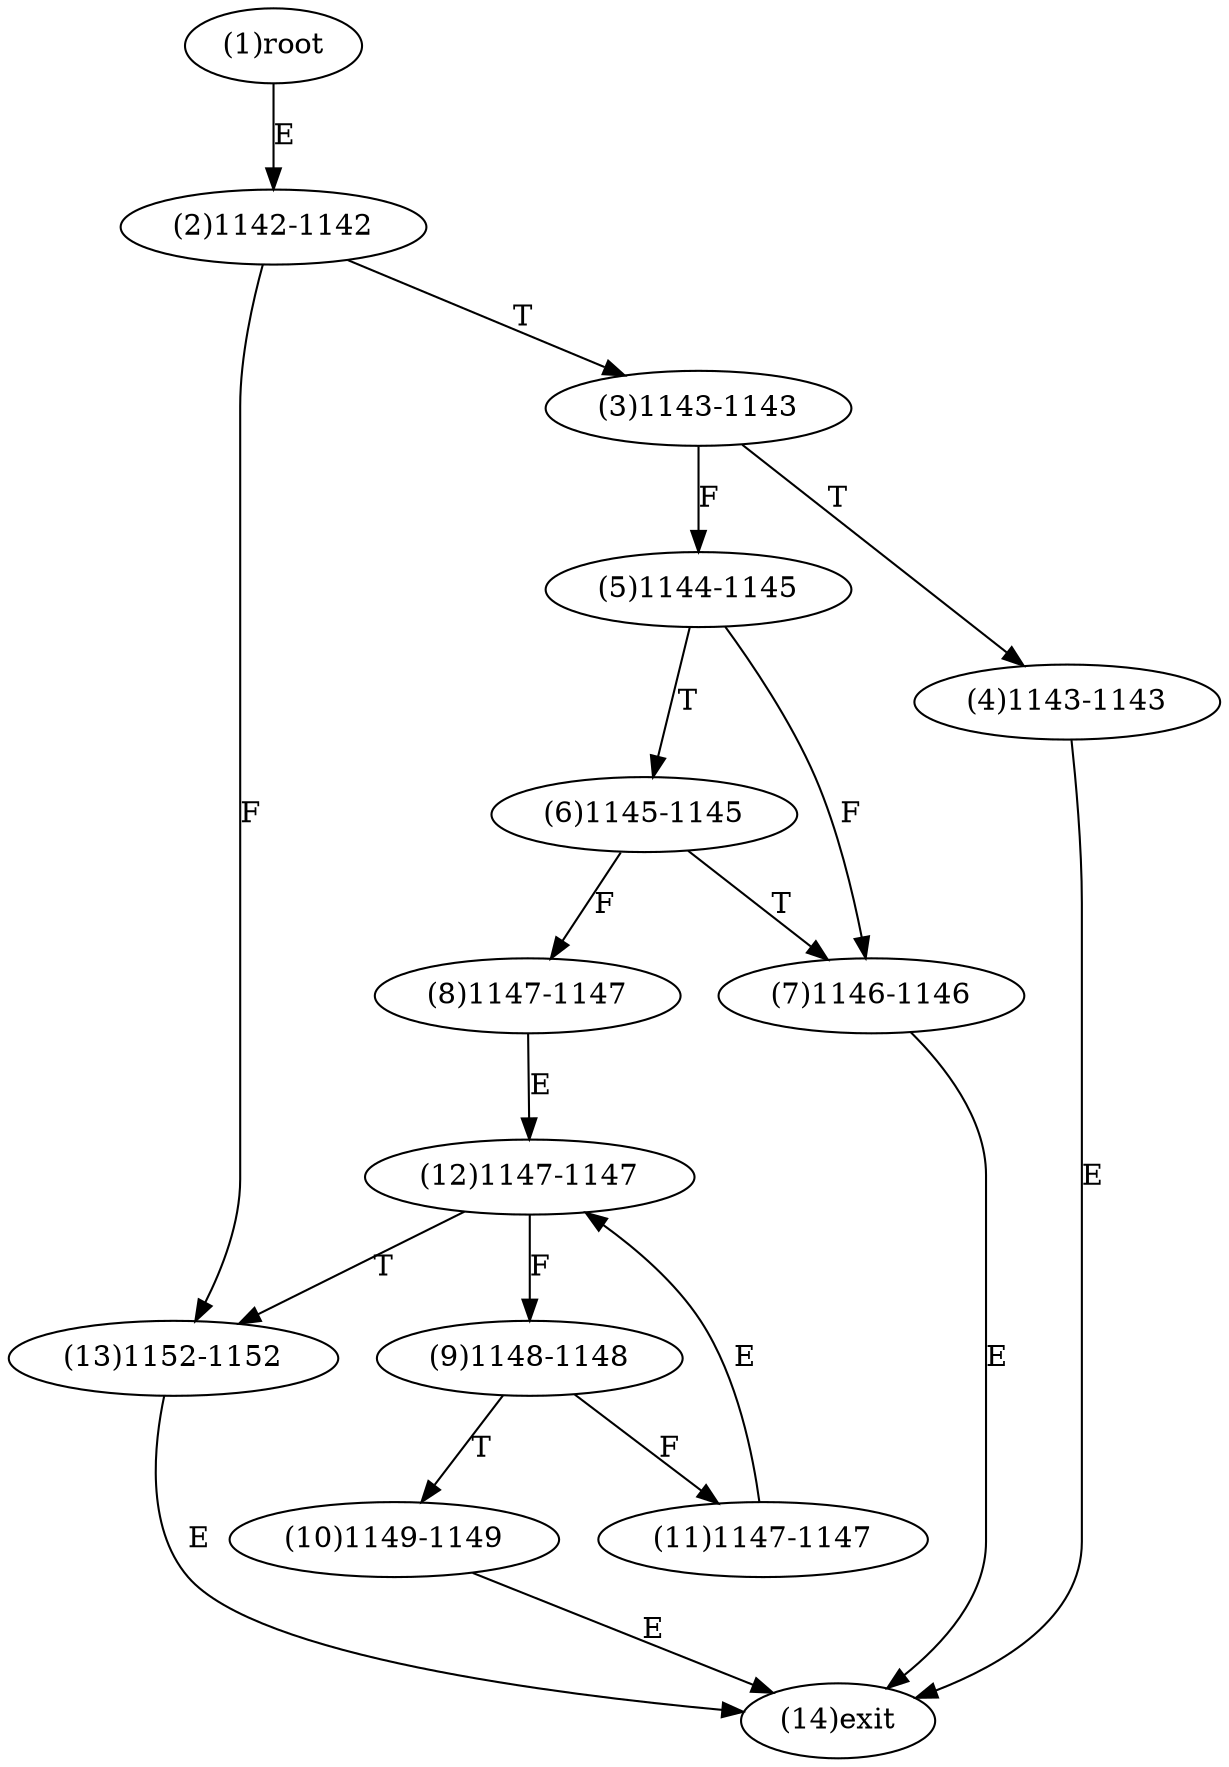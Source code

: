 digraph "" { 
1[ label="(1)root"];
2[ label="(2)1142-1142"];
3[ label="(3)1143-1143"];
4[ label="(4)1143-1143"];
5[ label="(5)1144-1145"];
6[ label="(6)1145-1145"];
7[ label="(7)1146-1146"];
8[ label="(8)1147-1147"];
9[ label="(9)1148-1148"];
10[ label="(10)1149-1149"];
11[ label="(11)1147-1147"];
12[ label="(12)1147-1147"];
13[ label="(13)1152-1152"];
14[ label="(14)exit"];
1->2[ label="E"];
2->13[ label="F"];
2->3[ label="T"];
3->5[ label="F"];
3->4[ label="T"];
4->14[ label="E"];
5->7[ label="F"];
5->6[ label="T"];
6->8[ label="F"];
6->7[ label="T"];
7->14[ label="E"];
8->12[ label="E"];
9->11[ label="F"];
9->10[ label="T"];
10->14[ label="E"];
11->12[ label="E"];
12->9[ label="F"];
12->13[ label="T"];
13->14[ label="E"];
}